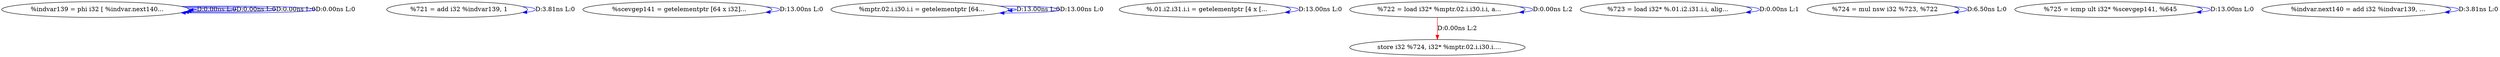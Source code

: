 digraph {
Node0x418d620[label="  %indvar139 = phi i32 [ %indvar.next140..."];
Node0x418d620 -> Node0x418d620[label="D:0.00ns L:0",color=blue];
Node0x418d620 -> Node0x418d620[label="D:0.00ns L:0",color=blue];
Node0x418d620 -> Node0x418d620[label="D:0.00ns L:0",color=blue];
Node0x418d620 -> Node0x418d620[label="D:0.00ns L:0",color=blue];
Node0x418d760[label="  %721 = add i32 %indvar139, 1"];
Node0x418d760 -> Node0x418d760[label="D:3.81ns L:0",color=blue];
Node0x418d8a0[label="  %scevgep141 = getelementptr [64 x i32]..."];
Node0x418d8a0 -> Node0x418d8a0[label="D:13.00ns L:0",color=blue];
Node0x418d9e0[label="  %mptr.02.i.i30.i.i = getelementptr [64..."];
Node0x418d9e0 -> Node0x418d9e0[label="D:13.00ns L:0",color=blue];
Node0x418d9e0 -> Node0x418d9e0[label="D:13.00ns L:0",color=blue];
Node0x418db20[label="  %.01.i2.i31.i.i = getelementptr [4 x [..."];
Node0x418db20 -> Node0x418db20[label="D:13.00ns L:0",color=blue];
Node0x418dc60[label="  %722 = load i32* %mptr.02.i.i30.i.i, a..."];
Node0x418dc60 -> Node0x418dc60[label="D:0.00ns L:2",color=blue];
Node0x418e020[label="  store i32 %724, i32* %mptr.02.i.i30.i...."];
Node0x418dc60 -> Node0x418e020[label="D:0.00ns L:2",color=red];
Node0x418dda0[label="  %723 = load i32* %.01.i2.i31.i.i, alig..."];
Node0x418dda0 -> Node0x418dda0[label="D:0.00ns L:1",color=blue];
Node0x418dee0[label="  %724 = mul nsw i32 %723, %722"];
Node0x418dee0 -> Node0x418dee0[label="D:6.50ns L:0",color=blue];
Node0x418e160[label="  %725 = icmp ult i32* %scevgep141, %645"];
Node0x418e160 -> Node0x418e160[label="D:13.00ns L:0",color=blue];
Node0x418e2a0[label="  %indvar.next140 = add i32 %indvar139, ..."];
Node0x418e2a0 -> Node0x418e2a0[label="D:3.81ns L:0",color=blue];
}

